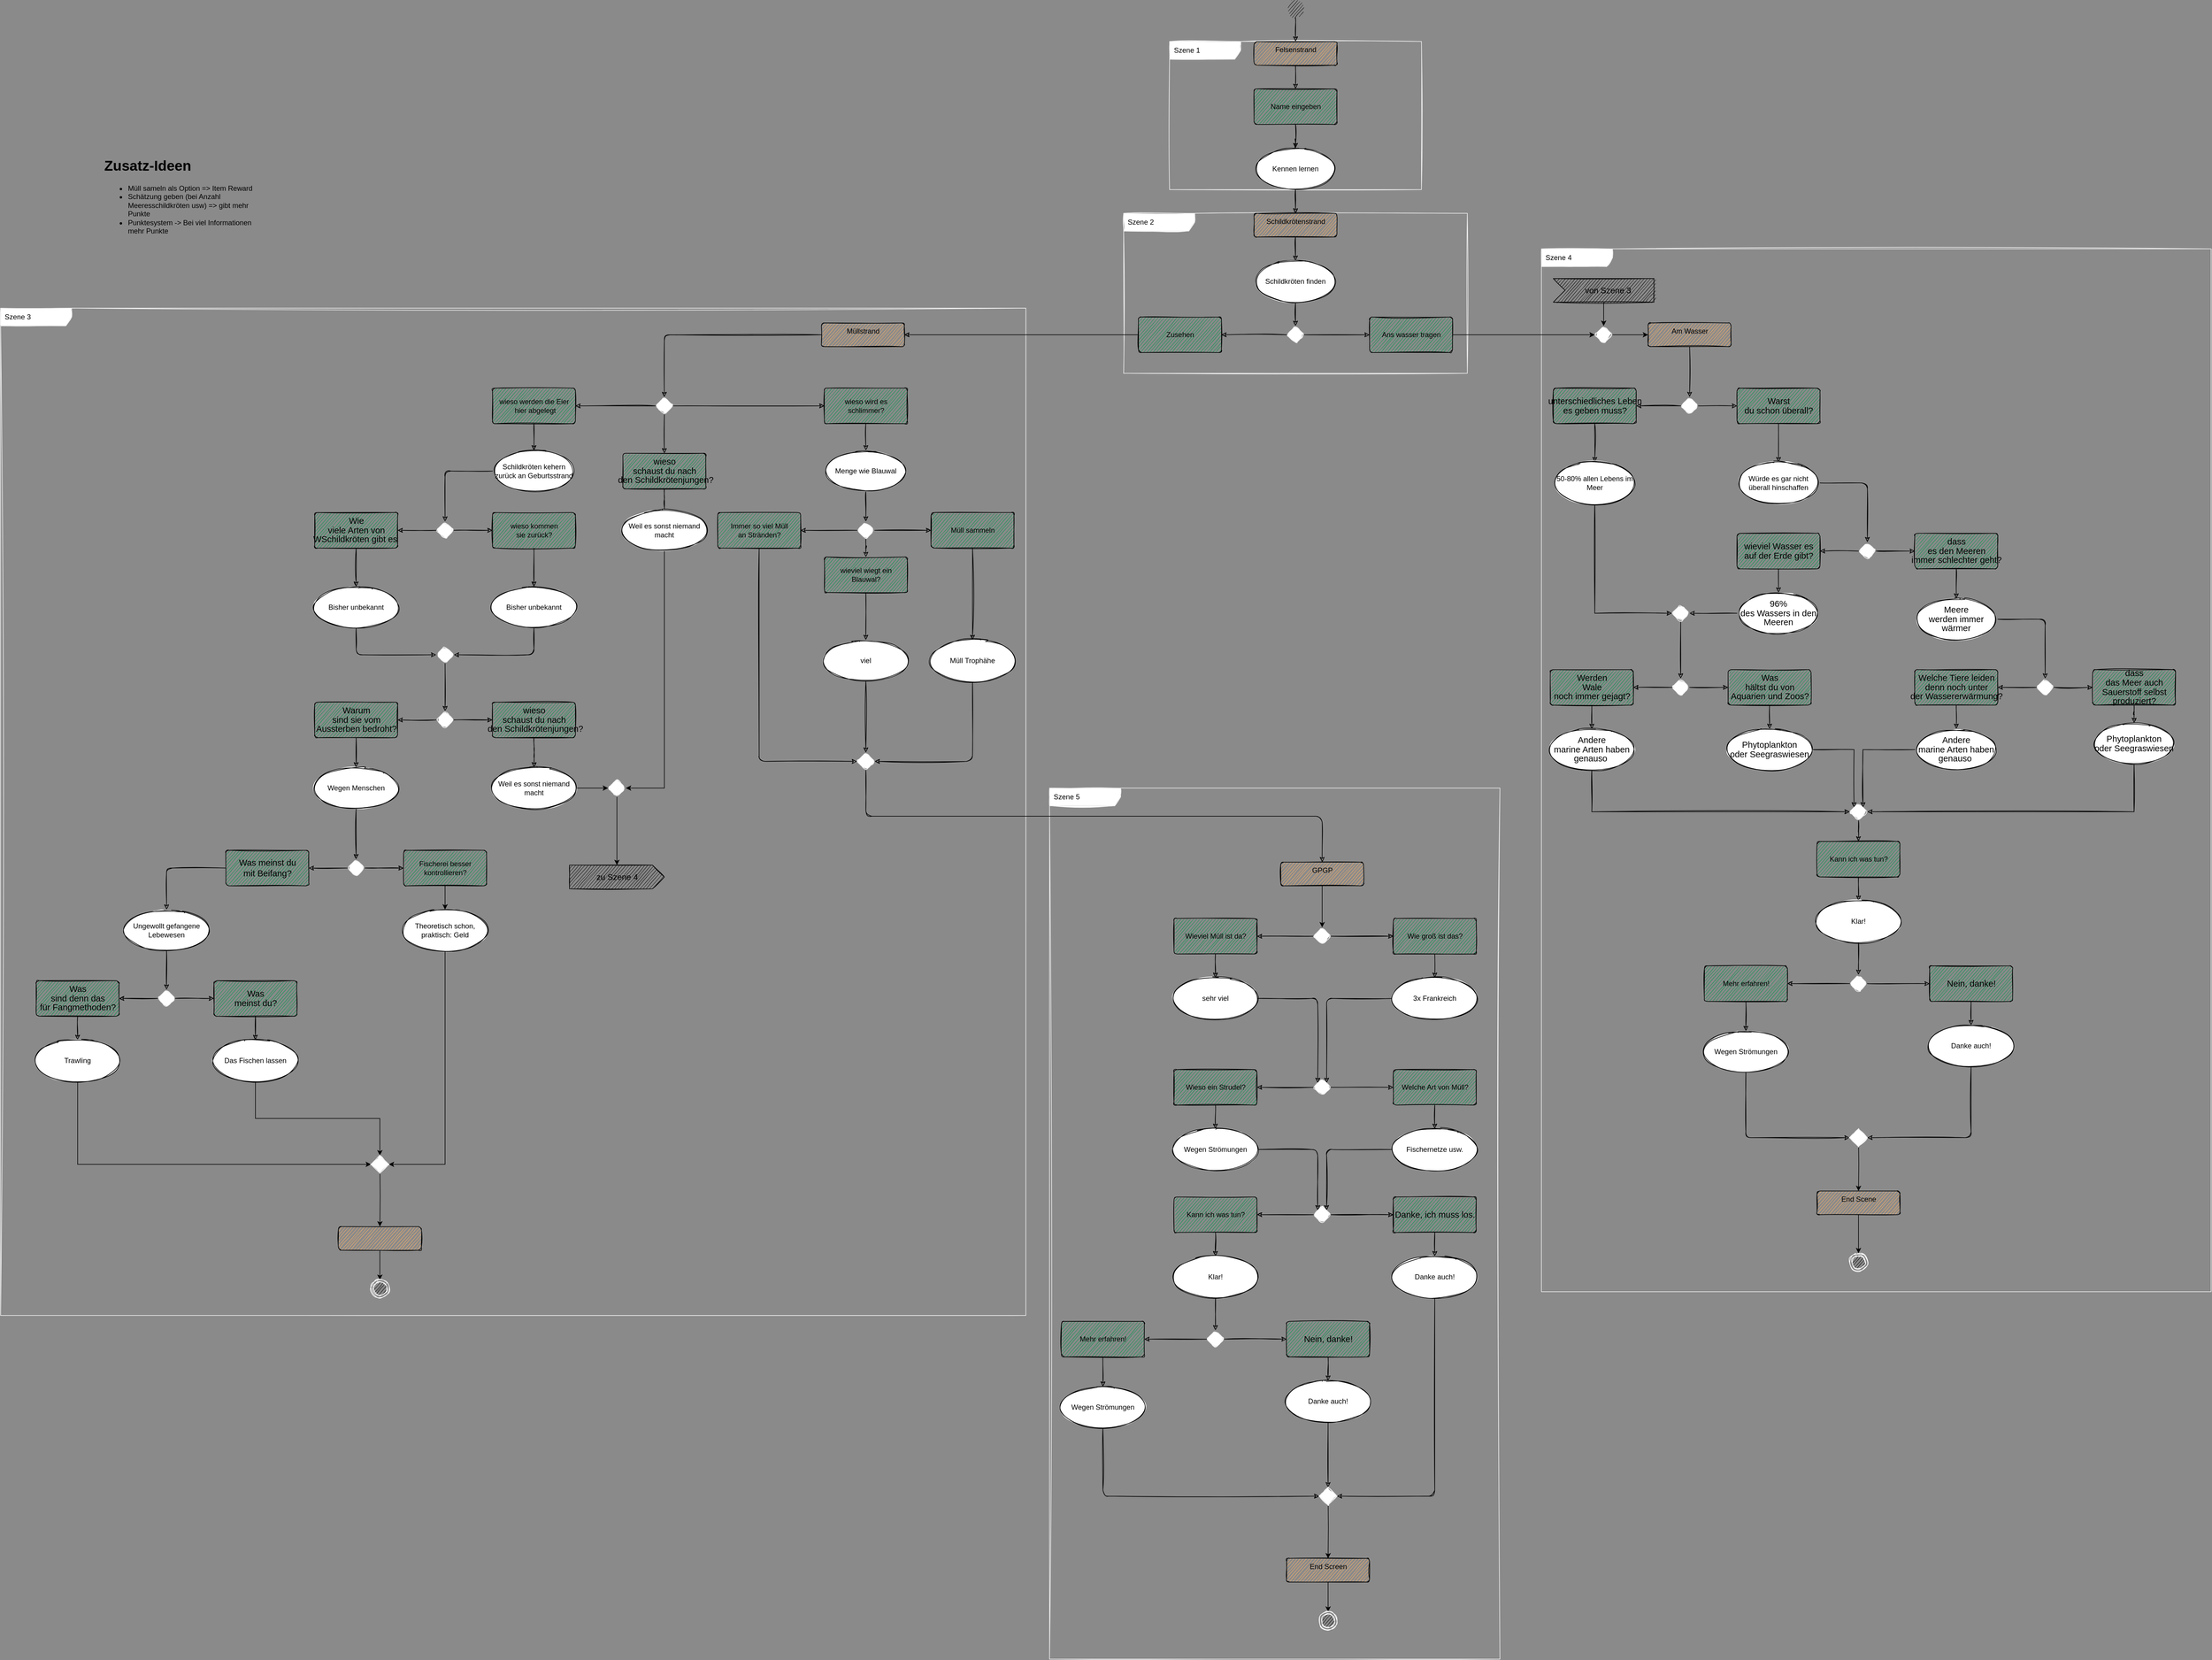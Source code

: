 <mxfile>
    <diagram id="oxPeWYvmzQ2fhBfpnkjk" name="Page-1">
        <mxGraphModel dx="4449" dy="941" grid="1" gridSize="10" guides="1" tooltips="1" connect="1" arrows="1" fold="1" page="1" pageScale="1" pageWidth="850" pageHeight="1100" background="#8A8A8A" math="0" shadow="0">
            <root>
                <mxCell id="0"/>
                <mxCell id="1" parent="0"/>
                <mxCell id="146" value="Szene 4" style="shape=umlFrame;whiteSpace=wrap;html=1;width=120;height=30;boundedLbl=1;verticalAlign=middle;align=left;spacingLeft=5;strokeColor=#F0F0F0;rounded=1;sketch=1;" parent="1" vertex="1">
                    <mxGeometry x="590" y="460" width="1130" height="1760" as="geometry"/>
                </mxCell>
                <mxCell id="249" value="Szene 5" style="shape=umlFrame;whiteSpace=wrap;html=1;width=120;height=30;boundedLbl=1;verticalAlign=middle;align=left;spacingLeft=5;strokeColor=#F0F0F0;rounded=1;sketch=1;" parent="1" vertex="1">
                    <mxGeometry x="-240" y="1370" width="760" height="1470" as="geometry"/>
                </mxCell>
                <mxCell id="148" value="Szene 3&amp;nbsp;" style="shape=umlFrame;whiteSpace=wrap;html=1;width=120;height=30;boundedLbl=1;verticalAlign=middle;align=left;spacingLeft=5;strokeColor=#F0F0F0;rounded=1;sketch=1;" parent="1" vertex="1">
                    <mxGeometry x="-2010" y="560" width="1730" height="1700" as="geometry"/>
                </mxCell>
                <mxCell id="20" value="Szene 2" style="shape=umlFrame;whiteSpace=wrap;html=1;width=120;height=30;boundedLbl=1;verticalAlign=middle;align=left;spacingLeft=5;strokeColor=#F0F0F0;rounded=1;sketch=1;" parent="1" vertex="1">
                    <mxGeometry x="-115" y="400" width="580" height="270" as="geometry"/>
                </mxCell>
                <mxCell id="18" value="Szene 1" style="shape=umlFrame;whiteSpace=wrap;html=1;width=120;height=30;boundedLbl=1;verticalAlign=middle;align=left;spacingLeft=5;strokeColor=#F0F0F0;rounded=1;sketch=1;" parent="1" vertex="1">
                    <mxGeometry x="-37.5" y="110" width="425" height="250" as="geometry"/>
                </mxCell>
                <mxCell id="13" style="edgeStyle=orthogonalEdgeStyle;orthogonalLoop=1;jettySize=auto;html=1;entryX=0.5;entryY=0;entryDx=0;entryDy=0;sketch=1;" parent="1" source="2" target="12" edge="1">
                    <mxGeometry relative="1" as="geometry"/>
                </mxCell>
                <mxCell id="2" value="" style="ellipse;fillColor=#000000;strokeColor=none;rounded=1;sketch=1;" parent="1" vertex="1">
                    <mxGeometry x="160" y="40" width="30" height="30" as="geometry"/>
                </mxCell>
                <mxCell id="9" style="edgeStyle=orthogonalEdgeStyle;orthogonalLoop=1;jettySize=auto;html=1;sketch=1;" parent="1" source="4" target="8" edge="1">
                    <mxGeometry relative="1" as="geometry"/>
                </mxCell>
                <mxCell id="4" value="Name eingeben" style="html=1;align=center;verticalAlign=middle;absoluteArcSize=1;arcSize=10;dashed=0;fillColor=#00994D;rounded=1;sketch=1;" parent="1" vertex="1">
                    <mxGeometry x="105" y="190" width="140" height="60" as="geometry"/>
                </mxCell>
                <mxCell id="11" style="edgeStyle=orthogonalEdgeStyle;orthogonalLoop=1;jettySize=auto;html=1;entryX=0.5;entryY=0;entryDx=0;entryDy=0;sketch=1;" parent="1" source="8" edge="1">
                    <mxGeometry relative="1" as="geometry">
                        <mxPoint x="175" y="310" as="targetPoint"/>
                    </mxGeometry>
                </mxCell>
                <mxCell id="16" style="edgeStyle=orthogonalEdgeStyle;orthogonalLoop=1;jettySize=auto;html=1;entryX=0.5;entryY=0;entryDx=0;entryDy=0;sketch=1;" parent="1" source="8" target="15" edge="1">
                    <mxGeometry relative="1" as="geometry"/>
                </mxCell>
                <mxCell id="8" value="Kennen lernen" style="ellipse;whiteSpace=wrap;html=1;rounded=1;sketch=1;" parent="1" vertex="1">
                    <mxGeometry x="105" y="290" width="140" height="70" as="geometry"/>
                </mxCell>
                <mxCell id="14" style="edgeStyle=orthogonalEdgeStyle;orthogonalLoop=1;jettySize=auto;html=1;sketch=1;" parent="1" source="12" target="4" edge="1">
                    <mxGeometry relative="1" as="geometry"/>
                </mxCell>
                <mxCell id="12" value="Felsenstrand" style="html=1;align=center;verticalAlign=top;absoluteArcSize=1;arcSize=10;dashed=0;fillColor=#FFB366;rounded=1;sketch=1;" parent="1" vertex="1">
                    <mxGeometry x="105" y="110" width="140" height="40" as="geometry"/>
                </mxCell>
                <mxCell id="23" style="edgeStyle=orthogonalEdgeStyle;orthogonalLoop=1;jettySize=auto;html=1;sketch=1;" parent="1" source="15" target="22" edge="1">
                    <mxGeometry relative="1" as="geometry"/>
                </mxCell>
                <mxCell id="15" value="Schildkrötenstrand" style="html=1;align=center;verticalAlign=top;absoluteArcSize=1;arcSize=10;dashed=0;fillColor=#FFB366;rounded=1;sketch=1;" parent="1" vertex="1">
                    <mxGeometry x="105" y="400" width="140" height="40" as="geometry"/>
                </mxCell>
                <mxCell id="25" style="edgeStyle=orthogonalEdgeStyle;orthogonalLoop=1;jettySize=auto;html=1;entryX=0.5;entryY=0;entryDx=0;entryDy=0;sketch=1;" parent="1" source="22" target="24" edge="1">
                    <mxGeometry relative="1" as="geometry"/>
                </mxCell>
                <mxCell id="22" value="Schildkröten finden" style="ellipse;whiteSpace=wrap;html=1;rounded=1;sketch=1;" parent="1" vertex="1">
                    <mxGeometry x="105" y="480" width="140" height="70" as="geometry"/>
                </mxCell>
                <mxCell id="30" style="edgeStyle=orthogonalEdgeStyle;orthogonalLoop=1;jettySize=auto;html=1;sketch=1;" parent="1" source="24" target="28" edge="1">
                    <mxGeometry relative="1" as="geometry"/>
                </mxCell>
                <mxCell id="32" style="edgeStyle=orthogonalEdgeStyle;orthogonalLoop=1;jettySize=auto;html=1;sketch=1;" parent="1" source="24" target="31" edge="1">
                    <mxGeometry relative="1" as="geometry"/>
                </mxCell>
                <mxCell id="24" value="" style="rhombus;strokeColor=#F0F0F0;rounded=1;sketch=1;" parent="1" vertex="1">
                    <mxGeometry x="160" y="590" width="30" height="30" as="geometry"/>
                </mxCell>
                <mxCell id="34" style="edgeStyle=orthogonalEdgeStyle;orthogonalLoop=1;jettySize=auto;html=1;entryX=1;entryY=0.5;entryDx=0;entryDy=0;entryPerimeter=0;sketch=1;" parent="1" source="28" target="149" edge="1">
                    <mxGeometry relative="1" as="geometry">
                        <mxPoint x="-355" y="605" as="targetPoint"/>
                    </mxGeometry>
                </mxCell>
                <mxCell id="28" value="Zusehen" style="html=1;align=center;verticalAlign=middle;absoluteArcSize=1;arcSize=10;dashed=0;fillColor=#00994D;rounded=1;sketch=1;" parent="1" vertex="1">
                    <mxGeometry x="-90" y="575" width="140" height="60" as="geometry"/>
                </mxCell>
                <mxCell id="246" style="edgeStyle=orthogonalEdgeStyle;rounded=0;orthogonalLoop=1;jettySize=auto;html=1;entryX=0;entryY=0.5;entryDx=0;entryDy=0;" parent="1" source="31" target="244" edge="1">
                    <mxGeometry relative="1" as="geometry"/>
                </mxCell>
                <mxCell id="31" value="Ans wasser tragen" style="html=1;align=center;verticalAlign=middle;absoluteArcSize=1;arcSize=10;dashed=0;fillColor=#00994D;rounded=1;sketch=1;" parent="1" vertex="1">
                    <mxGeometry x="300" y="575" width="140" height="60" as="geometry"/>
                </mxCell>
                <mxCell id="36" style="edgeStyle=orthogonalEdgeStyle;orthogonalLoop=1;jettySize=auto;html=1;entryX=0.5;entryY=0;entryDx=0;entryDy=0;exitX=0;exitY=0.5;exitDx=0;exitDy=0;sketch=1;" parent="1" source="149" target="35" edge="1">
                    <mxGeometry relative="1" as="geometry">
                        <mxPoint x="-625" y="605" as="sourcePoint"/>
                    </mxGeometry>
                </mxCell>
                <mxCell id="38" style="edgeStyle=orthogonalEdgeStyle;orthogonalLoop=1;jettySize=auto;html=1;entryX=0;entryY=0.5;entryDx=0;entryDy=0;sketch=1;" parent="1" source="35" target="37" edge="1">
                    <mxGeometry relative="1" as="geometry"/>
                </mxCell>
                <mxCell id="40" style="edgeStyle=orthogonalEdgeStyle;orthogonalLoop=1;jettySize=auto;html=1;sketch=1;" parent="1" source="35" target="39" edge="1">
                    <mxGeometry relative="1" as="geometry"/>
                </mxCell>
                <mxCell id="122" style="edgeStyle=orthogonalEdgeStyle;orthogonalLoop=1;jettySize=auto;html=1;sketch=1;entryX=0.5;entryY=0;entryDx=0;entryDy=0;" parent="1" source="35" target="166" edge="1">
                    <mxGeometry relative="1" as="geometry">
                        <mxPoint x="-885" y="1245" as="targetPoint"/>
                    </mxGeometry>
                </mxCell>
                <mxCell id="35" value="" style="rhombus;strokeColor=#F0F0F0;rounded=1;sketch=1;" parent="1" vertex="1">
                    <mxGeometry x="-905" y="710" width="30" height="30" as="geometry"/>
                </mxCell>
                <mxCell id="43" style="edgeStyle=orthogonalEdgeStyle;orthogonalLoop=1;jettySize=auto;html=1;entryX=0.5;entryY=0;entryDx=0;entryDy=0;sketch=1;" parent="1" source="37" target="42" edge="1">
                    <mxGeometry relative="1" as="geometry"/>
                </mxCell>
                <mxCell id="37" value="wieso wird es &lt;br&gt;schlimmer?" style="html=1;align=center;verticalAlign=middle;absoluteArcSize=1;arcSize=10;dashed=0;fillColor=#00994D;rounded=1;sketch=1;" parent="1" vertex="1">
                    <mxGeometry x="-620" y="695" width="140" height="60" as="geometry"/>
                </mxCell>
                <mxCell id="96" style="edgeStyle=orthogonalEdgeStyle;orthogonalLoop=1;jettySize=auto;html=1;exitX=0.5;exitY=1;exitDx=0;exitDy=0;sketch=1;" parent="1" source="39" target="95" edge="1">
                    <mxGeometry relative="1" as="geometry"/>
                </mxCell>
                <mxCell id="39" value="wieso werden die Eier&lt;br&gt;&amp;nbsp;hier abgelegt" style="html=1;align=center;verticalAlign=middle;absoluteArcSize=1;arcSize=10;dashed=0;fillColor=#00994D;rounded=1;sketch=1;" parent="1" vertex="1">
                    <mxGeometry x="-1180" y="695" width="140" height="60" as="geometry"/>
                </mxCell>
                <mxCell id="46" style="edgeStyle=orthogonalEdgeStyle;orthogonalLoop=1;jettySize=auto;html=1;entryX=0.5;entryY=0;entryDx=0;entryDy=0;sketch=1;" parent="1" source="41" target="45" edge="1">
                    <mxGeometry relative="1" as="geometry"/>
                </mxCell>
                <mxCell id="53" value="" style="edgeStyle=orthogonalEdgeStyle;orthogonalLoop=1;jettySize=auto;html=1;sketch=1;" parent="1" source="41" target="47" edge="1">
                    <mxGeometry relative="1" as="geometry"/>
                </mxCell>
                <mxCell id="159" style="edgeStyle=orthogonalEdgeStyle;orthogonalLoop=1;jettySize=auto;html=1;entryX=0;entryY=0.5;entryDx=0;entryDy=0;sketch=1;" parent="1" source="41" target="158" edge="1">
                    <mxGeometry relative="1" as="geometry"/>
                </mxCell>
                <mxCell id="41" value="" style="rhombus;strokeColor=#F0F0F0;rounded=1;sketch=1;" parent="1" vertex="1">
                    <mxGeometry x="-565" y="920" width="30" height="30" as="geometry"/>
                </mxCell>
                <mxCell id="44" style="edgeStyle=orthogonalEdgeStyle;orthogonalLoop=1;jettySize=auto;html=1;entryX=0.5;entryY=0;entryDx=0;entryDy=0;sketch=1;" parent="1" source="42" target="41" edge="1">
                    <mxGeometry relative="1" as="geometry"/>
                </mxCell>
                <mxCell id="42" value="Menge wie Blauwal" style="ellipse;whiteSpace=wrap;html=1;rounded=1;sketch=1;" parent="1" vertex="1">
                    <mxGeometry x="-620" y="800" width="140" height="70" as="geometry"/>
                </mxCell>
                <mxCell id="52" style="edgeStyle=orthogonalEdgeStyle;orthogonalLoop=1;jettySize=auto;html=1;entryX=0.5;entryY=0;entryDx=0;entryDy=0;exitX=0.5;exitY=1;exitDx=0;exitDy=0;sketch=1;startArrow=none;" parent="1" source="182" target="150" edge="1">
                    <mxGeometry relative="1" as="geometry">
                        <mxPoint x="-535" y="1055" as="targetPoint"/>
                    </mxGeometry>
                </mxCell>
                <mxCell id="184" style="edgeStyle=orthogonalEdgeStyle;rounded=1;orthogonalLoop=1;jettySize=auto;html=1;startArrow=none;startFill=0;sketch=1;" parent="1" source="45" target="182" edge="1">
                    <mxGeometry relative="1" as="geometry"/>
                </mxCell>
                <mxCell id="45" value="wieviel wiegt ein &lt;br&gt;Blauwal?" style="html=1;align=center;verticalAlign=middle;absoluteArcSize=1;arcSize=10;dashed=0;fillColor=#00994D;rounded=1;sketch=1;" parent="1" vertex="1">
                    <mxGeometry x="-620" y="980" width="140" height="60" as="geometry"/>
                </mxCell>
                <mxCell id="57" style="edgeStyle=orthogonalEdgeStyle;orthogonalLoop=1;jettySize=auto;html=1;entryX=0;entryY=0.5;entryDx=0;entryDy=0;exitX=0.5;exitY=1;exitDx=0;exitDy=0;sketch=1;" parent="1" source="47" target="150" edge="1">
                    <mxGeometry relative="1" as="geometry">
                        <mxPoint x="-635" y="1100" as="targetPoint"/>
                    </mxGeometry>
                </mxCell>
                <mxCell id="47" value="Immer so viel Müll&lt;br&gt;an Stränden?" style="html=1;align=center;verticalAlign=middle;absoluteArcSize=1;arcSize=10;dashed=0;fillColor=#00994D;rounded=1;sketch=1;" parent="1" vertex="1">
                    <mxGeometry x="-800" y="905" width="140" height="60" as="geometry"/>
                </mxCell>
                <mxCell id="67" style="edgeStyle=orthogonalEdgeStyle;orthogonalLoop=1;jettySize=auto;html=1;entryX=0.5;entryY=0;entryDx=0;entryDy=0;exitX=0.5;exitY=1;exitDx=0;exitDy=0;sketch=1;" parent="1" source="147" target="64" edge="1">
                    <mxGeometry relative="1" as="geometry">
                        <mxPoint x="840" y="640" as="sourcePoint"/>
                    </mxGeometry>
                </mxCell>
                <mxCell id="62" style="edgeStyle=orthogonalEdgeStyle;orthogonalLoop=1;jettySize=auto;html=1;entryX=0;entryY=0.5;entryDx=0;entryDy=0;sketch=1;" parent="1" source="64" target="65" edge="1">
                    <mxGeometry relative="1" as="geometry"/>
                </mxCell>
                <mxCell id="63" style="edgeStyle=orthogonalEdgeStyle;orthogonalLoop=1;jettySize=auto;html=1;entryX=1;entryY=0.5;entryDx=0;entryDy=0;sketch=1;" parent="1" source="64" target="66" edge="1">
                    <mxGeometry relative="1" as="geometry">
                        <mxPoint x="630" y="725" as="targetPoint"/>
                    </mxGeometry>
                </mxCell>
                <mxCell id="64" value="" style="rhombus;strokeColor=#F0F0F0;rounded=1;sketch=1;" parent="1" vertex="1">
                    <mxGeometry x="825" y="710" width="30" height="30" as="geometry"/>
                </mxCell>
                <mxCell id="71" style="edgeStyle=orthogonalEdgeStyle;orthogonalLoop=1;jettySize=auto;html=1;entryX=0.5;entryY=0;entryDx=0;entryDy=0;sketch=1;" parent="1" source="65" target="70" edge="1">
                    <mxGeometry relative="1" as="geometry"/>
                </mxCell>
                <mxCell id="65" value="&lt;span lang=&quot;DE&quot; style=&quot;font-size: 11.0pt ; line-height: 107% ; font-family: &amp;#34;calibri&amp;#34; , sans-serif&quot;&gt;Warst&lt;br/&gt;du schon überall?&lt;/span&gt;" style="html=1;align=center;verticalAlign=middle;absoluteArcSize=1;arcSize=10;dashed=0;fillColor=#00994D;rounded=1;sketch=1;" parent="1" vertex="1">
                    <mxGeometry x="920" y="695" width="140" height="60" as="geometry"/>
                </mxCell>
                <mxCell id="69" style="edgeStyle=orthogonalEdgeStyle;orthogonalLoop=1;jettySize=auto;html=1;sketch=1;" parent="1" source="66" target="68" edge="1">
                    <mxGeometry relative="1" as="geometry"/>
                </mxCell>
                <mxCell id="66" value="&lt;span lang=&quot;DE&quot; style=&quot;font-size: 11.0pt ; line-height: 107% ; font-family: &amp;#34;calibri&amp;#34; , sans-serif&quot;&gt;unterschiedliches Leben &lt;br&gt;es geben muss?&lt;/span&gt;" style="html=1;align=center;verticalAlign=middle;absoluteArcSize=1;arcSize=10;dashed=0;fillColor=#00994D;rounded=1;sketch=1;" parent="1" vertex="1">
                    <mxGeometry x="610" y="695" width="140" height="60" as="geometry"/>
                </mxCell>
                <mxCell id="252" style="edgeStyle=orthogonalEdgeStyle;rounded=0;orthogonalLoop=1;jettySize=auto;html=1;entryX=0;entryY=0.5;entryDx=0;entryDy=0;exitX=0.5;exitY=1;exitDx=0;exitDy=0;sketch=1;" parent="1" source="68" target="250" edge="1">
                    <mxGeometry relative="1" as="geometry"/>
                </mxCell>
                <mxCell id="68" value="50-80% allen Lebens im Meer" style="ellipse;whiteSpace=wrap;html=1;rounded=1;sketch=1;" parent="1" vertex="1">
                    <mxGeometry x="610" y="820" width="140" height="70" as="geometry"/>
                </mxCell>
                <mxCell id="79" style="edgeStyle=orthogonalEdgeStyle;orthogonalLoop=1;jettySize=auto;html=1;entryX=0.5;entryY=0;entryDx=0;entryDy=0;sketch=1;" parent="1" source="70" target="76" edge="1">
                    <mxGeometry relative="1" as="geometry"/>
                </mxCell>
                <mxCell id="70" value="Würde es gar nicht überall hinschaffen" style="ellipse;whiteSpace=wrap;html=1;rounded=1;sketch=1;" parent="1" vertex="1">
                    <mxGeometry x="920" y="820" width="140" height="70" as="geometry"/>
                </mxCell>
                <mxCell id="74" style="edgeStyle=orthogonalEdgeStyle;orthogonalLoop=1;jettySize=auto;html=1;entryX=0;entryY=0.5;entryDx=0;entryDy=0;sketch=1;" parent="1" source="76" target="77" edge="1">
                    <mxGeometry relative="1" as="geometry"/>
                </mxCell>
                <mxCell id="75" style="edgeStyle=orthogonalEdgeStyle;orthogonalLoop=1;jettySize=auto;html=1;sketch=1;" parent="1" source="76" target="78" edge="1">
                    <mxGeometry relative="1" as="geometry"/>
                </mxCell>
                <mxCell id="76" value="" style="rhombus;strokeColor=#F0F0F0;rounded=1;sketch=1;" parent="1" vertex="1">
                    <mxGeometry x="1125" y="955" width="30" height="30" as="geometry"/>
                </mxCell>
                <mxCell id="83" style="edgeStyle=orthogonalEdgeStyle;orthogonalLoop=1;jettySize=auto;html=1;entryX=0.5;entryY=0;entryDx=0;entryDy=0;sketch=1;" parent="1" source="77" target="82" edge="1">
                    <mxGeometry relative="1" as="geometry"/>
                </mxCell>
                <mxCell id="77" value="&lt;span lang=&quot;DE&quot; style=&quot;font-size: 11.0pt ; line-height: 107% ; font-family: &amp;#34;calibri&amp;#34; , sans-serif&quot;&gt;dass&lt;br/&gt;es den Meeren &lt;br&gt;immer schlechter geht?&lt;/span&gt;" style="html=1;align=center;verticalAlign=middle;absoluteArcSize=1;arcSize=10;dashed=0;fillColor=#00994D;rounded=1;sketch=1;" parent="1" vertex="1">
                    <mxGeometry x="1220" y="940" width="140" height="60" as="geometry"/>
                </mxCell>
                <mxCell id="81" style="edgeStyle=orthogonalEdgeStyle;orthogonalLoop=1;jettySize=auto;html=1;entryX=0.5;entryY=0;entryDx=0;entryDy=0;sketch=1;" parent="1" source="78" target="80" edge="1">
                    <mxGeometry relative="1" as="geometry"/>
                </mxCell>
                <mxCell id="78" value="&lt;span lang=&quot;DE&quot; style=&quot;font-size: 11.0pt ; line-height: 107% ; font-family: &amp;#34;calibri&amp;#34; , sans-serif&quot;&gt;&lt;span lang=&quot;DE&quot; style=&quot;font-size: 11.0pt ; line-height: 107% ; font-family: &amp;#34;calibri&amp;#34; , sans-serif&quot;&gt;wieviel Wasser es &lt;br&gt;auf der Erde gibt?&lt;/span&gt;&lt;br&gt;&lt;/span&gt;" style="html=1;align=center;verticalAlign=middle;absoluteArcSize=1;arcSize=10;dashed=0;fillColor=#00994D;rounded=1;sketch=1;" parent="1" vertex="1">
                    <mxGeometry x="920" y="940" width="140" height="60" as="geometry"/>
                </mxCell>
                <mxCell id="253" style="edgeStyle=orthogonalEdgeStyle;rounded=0;sketch=1;orthogonalLoop=1;jettySize=auto;html=1;entryX=1;entryY=0.5;entryDx=0;entryDy=0;" parent="1" source="80" target="250" edge="1">
                    <mxGeometry relative="1" as="geometry"/>
                </mxCell>
                <mxCell id="80" value="&lt;span lang=&quot;DE&quot; style=&quot;font-size: 11.0pt ; line-height: 107% ; font-family: &amp;#34;calibri&amp;#34; , sans-serif&quot;&gt;96%&lt;br/&gt;des Wassers in den Meeren&lt;/span&gt;" style="ellipse;whiteSpace=wrap;html=1;rounded=1;sketch=1;" parent="1" vertex="1">
                    <mxGeometry x="920" y="1040" width="140" height="70" as="geometry"/>
                </mxCell>
                <mxCell id="90" style="edgeStyle=orthogonalEdgeStyle;orthogonalLoop=1;jettySize=auto;html=1;entryX=0.5;entryY=0;entryDx=0;entryDy=0;sketch=1;" parent="1" source="82" target="86" edge="1">
                    <mxGeometry relative="1" as="geometry"/>
                </mxCell>
                <mxCell id="82" value="&lt;span lang=&quot;DE&quot; style=&quot;font-size: 11.0pt ; line-height: 107% ; font-family: &amp;#34;calibri&amp;#34; , sans-serif&quot;&gt;&lt;span lang=&quot;DE&quot; style=&quot;font-size: 11.0pt ; line-height: 107% ; font-family: &amp;#34;calibri&amp;#34; , sans-serif&quot;&gt;Meere&lt;br/&gt;werden immer wärmer&lt;/span&gt;&lt;br&gt;&lt;/span&gt;" style="ellipse;whiteSpace=wrap;html=1;rounded=1;sketch=1;" parent="1" vertex="1">
                    <mxGeometry x="1220" y="1050" width="140" height="70" as="geometry"/>
                </mxCell>
                <mxCell id="84" style="edgeStyle=orthogonalEdgeStyle;orthogonalLoop=1;jettySize=auto;html=1;entryX=0;entryY=0.5;entryDx=0;entryDy=0;sketch=1;" parent="1" source="86" target="87" edge="1">
                    <mxGeometry relative="1" as="geometry"/>
                </mxCell>
                <mxCell id="85" style="edgeStyle=orthogonalEdgeStyle;orthogonalLoop=1;jettySize=auto;html=1;sketch=1;" parent="1" source="86" target="88" edge="1">
                    <mxGeometry relative="1" as="geometry"/>
                </mxCell>
                <mxCell id="86" value="" style="rhombus;strokeColor=#F0F0F0;rounded=1;sketch=1;" parent="1" vertex="1">
                    <mxGeometry x="1425" y="1185" width="30" height="30" as="geometry"/>
                </mxCell>
                <mxCell id="94" style="edgeStyle=orthogonalEdgeStyle;orthogonalLoop=1;jettySize=auto;html=1;entryX=0.5;entryY=0;entryDx=0;entryDy=0;sketch=1;" parent="1" source="87" target="93" edge="1">
                    <mxGeometry relative="1" as="geometry"/>
                </mxCell>
                <mxCell id="87" value="&lt;span lang=&quot;DE&quot; style=&quot;font-size: 11.0pt ; line-height: 107% ; font-family: &amp;#34;calibri&amp;#34; , sans-serif&quot;&gt;dass&lt;br/&gt;das Meer auch &lt;br&gt;Sauerstoff selbst &lt;br&gt;produziert?&lt;/span&gt;" style="html=1;align=center;verticalAlign=middle;absoluteArcSize=1;arcSize=10;dashed=0;fillColor=#00994D;rounded=1;sketch=1;" parent="1" vertex="1">
                    <mxGeometry x="1520" y="1170" width="140" height="60" as="geometry"/>
                </mxCell>
                <mxCell id="92" style="edgeStyle=orthogonalEdgeStyle;orthogonalLoop=1;jettySize=auto;html=1;sketch=1;" parent="1" source="88" target="91" edge="1">
                    <mxGeometry relative="1" as="geometry"/>
                </mxCell>
                <mxCell id="88" value="&lt;span lang=&quot;DE&quot; style=&quot;font-size: 11.0pt ; line-height: 107% ; font-family: &amp;#34;calibri&amp;#34; , sans-serif&quot;&gt;&lt;span lang=&quot;DE&quot; style=&quot;font-size: 11.0pt ; line-height: 107% ; font-family: &amp;#34;calibri&amp;#34; , sans-serif&quot;&gt;Welche Tiere leiden &lt;br&gt;denn noch unter &lt;br&gt;der Wassererwärmung?&lt;/span&gt;&lt;br&gt;&lt;/span&gt;" style="html=1;align=center;verticalAlign=middle;absoluteArcSize=1;arcSize=10;dashed=0;fillColor=#00994D;rounded=1;sketch=1;" parent="1" vertex="1">
                    <mxGeometry x="1220" y="1170" width="140" height="60" as="geometry"/>
                </mxCell>
                <mxCell id="282" style="edgeStyle=orthogonalEdgeStyle;rounded=0;sketch=1;orthogonalLoop=1;jettySize=auto;html=1;entryX=1;entryY=0;entryDx=0;entryDy=0;" parent="1" source="91" target="281" edge="1">
                    <mxGeometry relative="1" as="geometry"/>
                </mxCell>
                <mxCell id="91" value="&lt;span lang=&quot;DE&quot; style=&quot;font-size: 11.0pt ; line-height: 107% ; font-family: &amp;#34;calibri&amp;#34; , sans-serif&quot;&gt;&lt;span lang=&quot;DE&quot; style=&quot;font-size: 11.0pt ; line-height: 107% ; font-family: &amp;#34;calibri&amp;#34; , sans-serif&quot;&gt;Andere&lt;br/&gt;marine Arten haben genauso&amp;nbsp;&lt;/span&gt;&lt;br&gt;&lt;/span&gt;" style="ellipse;whiteSpace=wrap;html=1;rounded=1;sketch=1;" parent="1" vertex="1">
                    <mxGeometry x="1220" y="1270" width="140" height="70" as="geometry"/>
                </mxCell>
                <mxCell id="283" style="edgeStyle=orthogonalEdgeStyle;rounded=0;sketch=1;orthogonalLoop=1;jettySize=auto;html=1;entryX=1;entryY=0.5;entryDx=0;entryDy=0;exitX=0.5;exitY=1;exitDx=0;exitDy=0;" parent="1" source="93" target="281" edge="1">
                    <mxGeometry relative="1" as="geometry"/>
                </mxCell>
                <mxCell id="93" value="&lt;span lang=&quot;DE&quot; style=&quot;font-size: 11.0pt ; line-height: 107% ; font-family: &amp;#34;calibri&amp;#34; , sans-serif&quot;&gt;&lt;span lang=&quot;DE&quot; style=&quot;font-size: 11.0pt ; line-height: 107% ; font-family: &amp;#34;calibri&amp;#34; , sans-serif&quot;&gt;Phytoplankton&lt;br&gt;oder&amp;nbsp;&lt;/span&gt;&lt;span lang=&quot;DE&quot; style=&quot;font-size: 11.0pt ; line-height: 107% ; font-family: &amp;#34;calibri&amp;#34; , sans-serif&quot;&gt;Seegraswiesen&lt;/span&gt;&lt;br&gt;&lt;/span&gt;" style="ellipse;whiteSpace=wrap;html=1;rounded=1;sketch=1;" parent="1" vertex="1">
                    <mxGeometry x="1520" y="1260" width="140" height="70" as="geometry"/>
                </mxCell>
                <mxCell id="102" style="edgeStyle=orthogonalEdgeStyle;orthogonalLoop=1;jettySize=auto;html=1;entryX=0.5;entryY=0;entryDx=0;entryDy=0;sketch=1;" parent="1" source="95" target="99" edge="1">
                    <mxGeometry relative="1" as="geometry"/>
                </mxCell>
                <mxCell id="95" value="Schildkröten kehern zurück an Geburtsstrand" style="ellipse;whiteSpace=wrap;html=1;rounded=1;sketch=1;" parent="1" vertex="1">
                    <mxGeometry x="-1180" y="800" width="140" height="70" as="geometry"/>
                </mxCell>
                <mxCell id="97" style="edgeStyle=orthogonalEdgeStyle;orthogonalLoop=1;jettySize=auto;html=1;entryX=0;entryY=0.5;entryDx=0;entryDy=0;sketch=1;" parent="1" source="99" target="100" edge="1">
                    <mxGeometry relative="1" as="geometry"/>
                </mxCell>
                <mxCell id="98" style="edgeStyle=orthogonalEdgeStyle;orthogonalLoop=1;jettySize=auto;html=1;sketch=1;" parent="1" source="99" target="101" edge="1">
                    <mxGeometry relative="1" as="geometry"/>
                </mxCell>
                <mxCell id="99" value="" style="rhombus;strokeColor=#F0F0F0;rounded=1;sketch=1;" parent="1" vertex="1">
                    <mxGeometry x="-1275" y="920" width="30" height="30" as="geometry"/>
                </mxCell>
                <mxCell id="104" style="edgeStyle=orthogonalEdgeStyle;orthogonalLoop=1;jettySize=auto;html=1;sketch=1;" parent="1" source="100" target="103" edge="1">
                    <mxGeometry relative="1" as="geometry"/>
                </mxCell>
                <mxCell id="100" value="wieso kommen&lt;br&gt;sie zurück?" style="html=1;align=center;verticalAlign=middle;absoluteArcSize=1;arcSize=10;dashed=0;fillColor=#00994D;rounded=1;sketch=1;" parent="1" vertex="1">
                    <mxGeometry x="-1180" y="905" width="140" height="60" as="geometry"/>
                </mxCell>
                <mxCell id="106" style="edgeStyle=orthogonalEdgeStyle;orthogonalLoop=1;jettySize=auto;html=1;entryX=0.5;entryY=0;entryDx=0;entryDy=0;sketch=1;" parent="1" source="101" target="105" edge="1">
                    <mxGeometry relative="1" as="geometry"/>
                </mxCell>
                <mxCell id="101" value="&lt;span lang=&quot;DE&quot; style=&quot;font-size: 11.0pt ; line-height: 107% ; font-family: &amp;#34;calibri&amp;#34; , sans-serif&quot;&gt;Wie&lt;br/&gt;viele Arten von &lt;br&gt;WSchildkröten gibt es&amp;nbsp;&lt;/span&gt;" style="html=1;align=center;verticalAlign=middle;absoluteArcSize=1;arcSize=10;dashed=0;fillColor=#00994D;rounded=1;sketch=1;" parent="1" vertex="1">
                    <mxGeometry x="-1480" y="905" width="140" height="60" as="geometry"/>
                </mxCell>
                <mxCell id="109" style="edgeStyle=orthogonalEdgeStyle;orthogonalLoop=1;jettySize=auto;html=1;entryX=1;entryY=0.5;entryDx=0;entryDy=0;exitX=0.5;exitY=1;exitDx=0;exitDy=0;sketch=1;" parent="1" source="103" target="107" edge="1">
                    <mxGeometry relative="1" as="geometry"/>
                </mxCell>
                <mxCell id="103" value="Bisher unbekannt" style="ellipse;whiteSpace=wrap;html=1;rounded=1;sketch=1;" parent="1" vertex="1">
                    <mxGeometry x="-1180" y="1030" width="140" height="70" as="geometry"/>
                </mxCell>
                <mxCell id="108" style="edgeStyle=orthogonalEdgeStyle;orthogonalLoop=1;jettySize=auto;html=1;entryX=0;entryY=0.5;entryDx=0;entryDy=0;exitX=0.5;exitY=1;exitDx=0;exitDy=0;sketch=1;" parent="1" source="105" target="107" edge="1">
                    <mxGeometry relative="1" as="geometry"/>
                </mxCell>
                <mxCell id="105" value="Bisher unbekannt" style="ellipse;whiteSpace=wrap;html=1;rounded=1;sketch=1;" parent="1" vertex="1">
                    <mxGeometry x="-1480" y="1030" width="140" height="70" as="geometry"/>
                </mxCell>
                <mxCell id="118" style="edgeStyle=orthogonalEdgeStyle;orthogonalLoop=1;jettySize=auto;html=1;entryX=0.5;entryY=0;entryDx=0;entryDy=0;sketch=1;" parent="1" source="107" target="115" edge="1">
                    <mxGeometry relative="1" as="geometry"/>
                </mxCell>
                <mxCell id="107" value="" style="rhombus;strokeColor=#F0F0F0;rounded=1;sketch=1;" parent="1" vertex="1">
                    <mxGeometry x="-1275" y="1130" width="30" height="30" as="geometry"/>
                </mxCell>
                <mxCell id="127" style="edgeStyle=orthogonalEdgeStyle;orthogonalLoop=1;jettySize=auto;html=1;entryX=0.5;entryY=0;entryDx=0;entryDy=0;sketch=1;" parent="1" target="126" edge="1">
                    <mxGeometry relative="1" as="geometry">
                        <mxPoint x="-1110" y="1285" as="sourcePoint"/>
                    </mxGeometry>
                </mxCell>
                <mxCell id="111" value="&lt;span lang=&quot;DE&quot; style=&quot;font-size: 11.0pt ; line-height: 107% ; font-family: &amp;#34;calibri&amp;#34; , sans-serif&quot;&gt;wieso&lt;br/&gt;schaust du nach&lt;br&gt;&amp;nbsp;den Schildkrötenjungen?&lt;/span&gt;" style="html=1;align=center;verticalAlign=middle;absoluteArcSize=1;arcSize=10;dashed=0;fillColor=#00994D;rounded=1;sketch=1;" parent="1" vertex="1">
                    <mxGeometry x="-1180" y="1225" width="140" height="60" as="geometry"/>
                </mxCell>
                <mxCell id="113" style="edgeStyle=orthogonalEdgeStyle;orthogonalLoop=1;jettySize=auto;html=1;sketch=1;entryX=0;entryY=0.5;entryDx=0;entryDy=0;" parent="1" source="115" target="111" edge="1">
                    <mxGeometry relative="1" as="geometry">
                        <mxPoint x="-1160" y="1255" as="targetPoint"/>
                    </mxGeometry>
                </mxCell>
                <mxCell id="114" style="edgeStyle=orthogonalEdgeStyle;orthogonalLoop=1;jettySize=auto;html=1;sketch=1;entryX=1;entryY=0.5;entryDx=0;entryDy=0;" parent="1" source="115" target="117" edge="1">
                    <mxGeometry relative="1" as="geometry">
                        <mxPoint x="-1370" y="1240" as="targetPoint"/>
                    </mxGeometry>
                </mxCell>
                <mxCell id="115" value="" style="rhombus;strokeColor=#F0F0F0;rounded=1;sketch=1;" parent="1" vertex="1">
                    <mxGeometry x="-1275" y="1240" width="30" height="30" as="geometry"/>
                </mxCell>
                <mxCell id="125" style="edgeStyle=orthogonalEdgeStyle;orthogonalLoop=1;jettySize=auto;html=1;entryX=0.5;entryY=0;entryDx=0;entryDy=0;sketch=1;exitX=0.5;exitY=1;exitDx=0;exitDy=0;" parent="1" source="117" target="124" edge="1">
                    <mxGeometry relative="1" as="geometry">
                        <mxPoint x="-1410" y="1285" as="sourcePoint"/>
                    </mxGeometry>
                </mxCell>
                <mxCell id="117" value="&lt;span lang=&quot;DE&quot; style=&quot;font-size: 11.0pt ; line-height: 107% ; font-family: &amp;#34;calibri&amp;#34; , sans-serif&quot;&gt;Warum&lt;br/&gt;sind sie vom&lt;br&gt;Aussterben bedroht?&lt;/span&gt;" style="html=1;align=center;verticalAlign=middle;absoluteArcSize=1;arcSize=10;dashed=0;fillColor=#00994D;rounded=1;sketch=1;" parent="1" vertex="1">
                    <mxGeometry x="-1480" y="1225" width="140" height="60" as="geometry"/>
                </mxCell>
                <mxCell id="134" style="edgeStyle=orthogonalEdgeStyle;orthogonalLoop=1;jettySize=auto;html=1;entryX=0.5;entryY=0;entryDx=0;entryDy=0;sketch=1;" parent="1" source="124" target="130" edge="1">
                    <mxGeometry relative="1" as="geometry"/>
                </mxCell>
                <mxCell id="124" value="Wegen Menschen" style="ellipse;whiteSpace=wrap;html=1;rounded=1;sketch=1;" parent="1" vertex="1">
                    <mxGeometry x="-1480" y="1335" width="140" height="70" as="geometry"/>
                </mxCell>
                <mxCell id="240" style="edgeStyle=orthogonalEdgeStyle;rounded=0;orthogonalLoop=1;jettySize=auto;html=1;entryX=0;entryY=0.5;entryDx=0;entryDy=0;" parent="1" source="126" target="239" edge="1">
                    <mxGeometry relative="1" as="geometry"/>
                </mxCell>
                <mxCell id="126" value="Weil es sonst niemand macht" style="ellipse;whiteSpace=wrap;html=1;rounded=1;sketch=1;" parent="1" vertex="1">
                    <mxGeometry x="-1180" y="1335" width="140" height="70" as="geometry"/>
                </mxCell>
                <mxCell id="128" style="edgeStyle=orthogonalEdgeStyle;orthogonalLoop=1;jettySize=auto;html=1;entryX=0;entryY=0.5;entryDx=0;entryDy=0;sketch=1;" parent="1" source="130" target="131" edge="1">
                    <mxGeometry relative="1" as="geometry"/>
                </mxCell>
                <mxCell id="129" style="edgeStyle=orthogonalEdgeStyle;orthogonalLoop=1;jettySize=auto;html=1;sketch=1;" parent="1" source="130" target="132" edge="1">
                    <mxGeometry relative="1" as="geometry"/>
                </mxCell>
                <mxCell id="130" value="" style="rhombus;strokeColor=#F0F0F0;rounded=1;sketch=1;" parent="1" vertex="1">
                    <mxGeometry x="-1425" y="1490" width="30" height="30" as="geometry"/>
                </mxCell>
                <mxCell id="171" style="edgeStyle=orthogonalEdgeStyle;rounded=0;orthogonalLoop=1;jettySize=auto;html=1;entryX=1;entryY=0.5;entryDx=0;entryDy=0;exitX=0.5;exitY=1;exitDx=0;exitDy=0;" parent="1" source="173" target="168" edge="1">
                    <mxGeometry relative="1" as="geometry">
                        <mxPoint x="-1260" y="1650" as="sourcePoint"/>
                    </mxGeometry>
                </mxCell>
                <mxCell id="174" style="edgeStyle=orthogonalEdgeStyle;rounded=0;orthogonalLoop=1;jettySize=auto;html=1;" parent="1" source="131" target="173" edge="1">
                    <mxGeometry relative="1" as="geometry"/>
                </mxCell>
                <mxCell id="131" value="Fischerei besser &lt;br&gt;kontrollieren?" style="html=1;align=center;verticalAlign=middle;absoluteArcSize=1;arcSize=10;dashed=0;fillColor=#00994D;rounded=1;sketch=1;" parent="1" vertex="1">
                    <mxGeometry x="-1330" y="1475" width="140" height="60" as="geometry"/>
                </mxCell>
                <mxCell id="136" style="edgeStyle=orthogonalEdgeStyle;orthogonalLoop=1;jettySize=auto;html=1;entryX=0.5;entryY=0;entryDx=0;entryDy=0;sketch=1;" parent="1" source="132" target="135" edge="1">
                    <mxGeometry relative="1" as="geometry"/>
                </mxCell>
                <mxCell id="132" value="&lt;font face=&quot;calibri, sans-serif&quot;&gt;&lt;span style=&quot;font-size: 14.667px&quot;&gt;Was meinst du &lt;br&gt;mit Beifang?&lt;/span&gt;&lt;/font&gt;" style="html=1;align=center;verticalAlign=middle;absoluteArcSize=1;arcSize=10;dashed=0;fillColor=#00994D;rounded=1;sketch=1;" parent="1" vertex="1">
                    <mxGeometry x="-1630" y="1475" width="140" height="60" as="geometry"/>
                </mxCell>
                <mxCell id="142" style="edgeStyle=orthogonalEdgeStyle;orthogonalLoop=1;jettySize=auto;html=1;entryX=0.5;entryY=0;entryDx=0;entryDy=0;sketch=1;" parent="1" source="135" target="139" edge="1">
                    <mxGeometry relative="1" as="geometry"/>
                </mxCell>
                <mxCell id="135" value="Ungewollt gefangene Lebewesen" style="ellipse;whiteSpace=wrap;html=1;rounded=1;sketch=1;" parent="1" vertex="1">
                    <mxGeometry x="-1800" y="1575" width="140" height="70" as="geometry"/>
                </mxCell>
                <mxCell id="137" style="edgeStyle=orthogonalEdgeStyle;orthogonalLoop=1;jettySize=auto;html=1;entryX=0;entryY=0.5;entryDx=0;entryDy=0;sketch=1;" parent="1" source="139" target="140" edge="1">
                    <mxGeometry relative="1" as="geometry"/>
                </mxCell>
                <mxCell id="138" style="edgeStyle=orthogonalEdgeStyle;orthogonalLoop=1;jettySize=auto;html=1;sketch=1;" parent="1" source="139" target="141" edge="1">
                    <mxGeometry relative="1" as="geometry"/>
                </mxCell>
                <mxCell id="139" value="" style="rhombus;strokeColor=#F0F0F0;rounded=1;sketch=1;" parent="1" vertex="1">
                    <mxGeometry x="-1745" y="1710" width="30" height="30" as="geometry"/>
                </mxCell>
                <mxCell id="144" style="edgeStyle=orthogonalEdgeStyle;orthogonalLoop=1;jettySize=auto;html=1;sketch=1;" parent="1" source="140" target="143" edge="1">
                    <mxGeometry relative="1" as="geometry"/>
                </mxCell>
                <mxCell id="140" value="&lt;span lang=&quot;DE&quot; style=&quot;font-size: 11.0pt ; line-height: 107% ; font-family: &amp;#34;calibri&amp;#34; , sans-serif&quot;&gt;Was&lt;br/&gt;meinst du?&lt;/span&gt;" style="html=1;align=center;verticalAlign=middle;absoluteArcSize=1;arcSize=10;dashed=0;fillColor=#00994D;rounded=1;sketch=1;" parent="1" vertex="1">
                    <mxGeometry x="-1650" y="1695" width="140" height="60" as="geometry"/>
                </mxCell>
                <mxCell id="155" style="edgeStyle=orthogonalEdgeStyle;orthogonalLoop=1;jettySize=auto;html=1;entryX=0.5;entryY=0;entryDx=0;entryDy=0;sketch=1;" parent="1" source="141" target="145" edge="1">
                    <mxGeometry relative="1" as="geometry"/>
                </mxCell>
                <mxCell id="141" value="&lt;span lang=&quot;DE&quot; style=&quot;font-size: 11.0pt ; line-height: 107% ; font-family: &amp;#34;calibri&amp;#34; , sans-serif&quot;&gt;Was&lt;br/&gt;sind denn das &lt;br&gt;für Fangmethoden?&lt;/span&gt;" style="html=1;align=center;verticalAlign=middle;absoluteArcSize=1;arcSize=10;dashed=0;fillColor=#00994D;rounded=1;sketch=1;" parent="1" vertex="1">
                    <mxGeometry x="-1950" y="1695" width="140" height="60" as="geometry"/>
                </mxCell>
                <mxCell id="170" style="edgeStyle=orthogonalEdgeStyle;rounded=0;orthogonalLoop=1;jettySize=auto;html=1;entryX=0.5;entryY=0;entryDx=0;entryDy=0;exitX=0.5;exitY=1;exitDx=0;exitDy=0;" parent="1" source="143" target="168" edge="1">
                    <mxGeometry relative="1" as="geometry"/>
                </mxCell>
                <mxCell id="143" value="Das Fischen lassen" style="ellipse;whiteSpace=wrap;html=1;rounded=1;sketch=1;" parent="1" vertex="1">
                    <mxGeometry x="-1650" y="1795" width="140" height="70" as="geometry"/>
                </mxCell>
                <mxCell id="169" style="edgeStyle=orthogonalEdgeStyle;rounded=0;orthogonalLoop=1;jettySize=auto;html=1;entryX=0;entryY=0.5;entryDx=0;entryDy=0;exitX=0.5;exitY=1;exitDx=0;exitDy=0;" parent="1" source="145" target="168" edge="1">
                    <mxGeometry relative="1" as="geometry"/>
                </mxCell>
                <mxCell id="145" value="Trawling" style="ellipse;whiteSpace=wrap;html=1;rounded=1;sketch=1;" parent="1" vertex="1">
                    <mxGeometry x="-1950" y="1795" width="140" height="70" as="geometry"/>
                </mxCell>
                <mxCell id="147" value="Am Wasser" style="html=1;align=center;verticalAlign=top;absoluteArcSize=1;arcSize=10;dashed=0;fillColor=#FFB366;rounded=1;sketch=1;" parent="1" vertex="1">
                    <mxGeometry x="770" y="585" width="140" height="40" as="geometry"/>
                </mxCell>
                <mxCell id="149" value="Müllstrand" style="html=1;align=center;verticalAlign=top;absoluteArcSize=1;arcSize=10;dashed=0;fillColor=#FFB366;rounded=1;sketch=1;" parent="1" vertex="1">
                    <mxGeometry x="-625" y="585" width="140" height="40" as="geometry"/>
                </mxCell>
                <mxCell id="152" style="edgeStyle=orthogonalEdgeStyle;orthogonalLoop=1;jettySize=auto;html=1;entryX=0.5;entryY=0;entryDx=0;entryDy=0;sketch=1;exitX=0.5;exitY=1;exitDx=0;exitDy=0;" parent="1" source="150" target="151" edge="1">
                    <mxGeometry relative="1" as="geometry"/>
                </mxCell>
                <mxCell id="150" value="" style="rhombus;strokeColor=#F0F0F0;rounded=1;sketch=1;" parent="1" vertex="1">
                    <mxGeometry x="-565" y="1310" width="30" height="30" as="geometry"/>
                </mxCell>
                <mxCell id="180" style="edgeStyle=orthogonalEdgeStyle;rounded=0;orthogonalLoop=1;jettySize=auto;html=1;entryX=0.5;entryY=0;entryDx=0;entryDy=0;exitX=0.5;exitY=1;exitDx=0;exitDy=0;" parent="1" source="151" target="179" edge="1">
                    <mxGeometry relative="1" as="geometry">
                        <mxPoint x="220" y="1550" as="sourcePoint"/>
                    </mxGeometry>
                </mxCell>
                <mxCell id="151" value="GPGP" style="html=1;align=center;verticalAlign=top;absoluteArcSize=1;arcSize=10;dashed=0;fillColor=#FFB366;rounded=1;sketch=1;" parent="1" vertex="1">
                    <mxGeometry x="150" y="1495" width="140" height="40" as="geometry"/>
                </mxCell>
                <mxCell id="156" value="&lt;h1&gt;Zusatz-Ideen&lt;/h1&gt;&lt;p&gt;&lt;/p&gt;&lt;ul&gt;&lt;li&gt;Müll sameln als Option =&amp;gt; Item Reward&lt;/li&gt;&lt;li&gt;Schätzung geben (bei Anzahl Meeresschildkröten usw) =&amp;gt; gibt mehr Punkte&lt;/li&gt;&lt;li&gt;Punktesystem -&amp;gt; Bei viel Informationen mehr Punkte&lt;/li&gt;&lt;/ul&gt;&lt;p&gt;&lt;/p&gt;" style="text;html=1;strokeColor=none;fillColor=none;spacing=5;spacingTop=-20;whiteSpace=wrap;overflow=hidden;rounded=1;sketch=1;" parent="1" vertex="1">
                    <mxGeometry x="-1840" y="300" width="270" height="220" as="geometry"/>
                </mxCell>
                <mxCell id="163" style="edgeStyle=orthogonalEdgeStyle;orthogonalLoop=1;jettySize=auto;html=1;entryX=0.5;entryY=0;entryDx=0;entryDy=0;sketch=1;" parent="1" source="158" target="161" edge="1">
                    <mxGeometry relative="1" as="geometry"/>
                </mxCell>
                <mxCell id="158" value="Müll sammeln" style="html=1;align=center;verticalAlign=middle;absoluteArcSize=1;arcSize=10;dashed=0;fillColor=#00994D;rounded=1;sketch=1;" parent="1" vertex="1">
                    <mxGeometry x="-440" y="905" width="140" height="60" as="geometry"/>
                </mxCell>
                <mxCell id="162" style="edgeStyle=orthogonalEdgeStyle;orthogonalLoop=1;jettySize=auto;html=1;exitX=0.5;exitY=1;exitDx=0;exitDy=0;sketch=1;entryX=1;entryY=0.5;entryDx=0;entryDy=0;" parent="1" source="161" target="150" edge="1">
                    <mxGeometry relative="1" as="geometry">
                        <mxPoint x="-530" y="1325" as="targetPoint"/>
                    </mxGeometry>
                </mxCell>
                <mxCell id="161" value="Müll Trophähe" style="ellipse;whiteSpace=wrap;html=1;rounded=1;sketch=1;" parent="1" vertex="1">
                    <mxGeometry x="-440" y="1120" width="140" height="70" as="geometry"/>
                </mxCell>
                <mxCell id="165" style="edgeStyle=orthogonalEdgeStyle;orthogonalLoop=1;jettySize=auto;html=1;sketch=1;" parent="1" source="166" edge="1">
                    <mxGeometry relative="1" as="geometry">
                        <mxPoint x="-890" y="920" as="targetPoint"/>
                    </mxGeometry>
                </mxCell>
                <mxCell id="166" value="&lt;span lang=&quot;DE&quot; style=&quot;font-size: 11.0pt ; line-height: 107% ; font-family: &amp;#34;calibri&amp;#34; , sans-serif&quot;&gt;wieso&lt;br/&gt;schaust du nach&lt;br&gt;&amp;nbsp;den Schildkrötenjungen?&lt;/span&gt;" style="html=1;align=center;verticalAlign=middle;absoluteArcSize=1;arcSize=10;dashed=0;fillColor=#00994D;rounded=1;sketch=1;" parent="1" vertex="1">
                    <mxGeometry x="-960" y="805" width="140" height="60" as="geometry"/>
                </mxCell>
                <mxCell id="242" style="edgeStyle=orthogonalEdgeStyle;rounded=0;orthogonalLoop=1;jettySize=auto;html=1;entryX=1;entryY=0.5;entryDx=0;entryDy=0;" parent="1" source="167" target="239" edge="1">
                    <mxGeometry relative="1" as="geometry"/>
                </mxCell>
                <mxCell id="167" value="Weil es sonst niemand macht" style="ellipse;whiteSpace=wrap;html=1;rounded=1;sketch=1;" parent="1" vertex="1">
                    <mxGeometry x="-960" y="900" width="140" height="70" as="geometry"/>
                </mxCell>
                <mxCell id="176" style="edgeStyle=orthogonalEdgeStyle;rounded=0;orthogonalLoop=1;jettySize=auto;html=1;entryX=0.5;entryY=0;entryDx=0;entryDy=0;" parent="1" target="175" edge="1">
                    <mxGeometry relative="1" as="geometry">
                        <mxPoint x="-1370" y="2005" as="sourcePoint"/>
                    </mxGeometry>
                </mxCell>
                <mxCell id="168" value="" style="rhombus;strokeColor=#F0F0F0;rounded=1;sketch=1;arcSize=0;" parent="1" vertex="1">
                    <mxGeometry x="-1385" y="1990" width="30" height="30" as="geometry"/>
                </mxCell>
                <mxCell id="173" value="Theoretisch schon,&lt;br&gt;praktisch: Geld" style="ellipse;whiteSpace=wrap;html=1;rounded=1;sketch=1;" parent="1" vertex="1">
                    <mxGeometry x="-1330" y="1575" width="140" height="70" as="geometry"/>
                </mxCell>
                <mxCell id="178" style="edgeStyle=orthogonalEdgeStyle;rounded=0;orthogonalLoop=1;jettySize=auto;html=1;entryX=0.5;entryY=0;entryDx=0;entryDy=0;" parent="1" source="175" target="177" edge="1">
                    <mxGeometry relative="1" as="geometry"/>
                </mxCell>
                <mxCell id="175" value="&amp;nbsp;" style="html=1;align=center;verticalAlign=top;absoluteArcSize=1;arcSize=10;dashed=0;fillColor=#FFB366;rounded=1;sketch=1;" parent="1" vertex="1">
                    <mxGeometry x="-1440" y="2110" width="140" height="40" as="geometry"/>
                </mxCell>
                <mxCell id="177" value="" style="ellipse;html=1;shape=endState;fillColor=#000000;sketch=1;strokeColor=#FFFFFF;" parent="1" vertex="1">
                    <mxGeometry x="-1385" y="2200" width="30" height="30" as="geometry"/>
                </mxCell>
                <mxCell id="187" style="edgeStyle=orthogonalEdgeStyle;rounded=1;sketch=1;orthogonalLoop=1;jettySize=auto;html=1;entryX=1;entryY=0.5;entryDx=0;entryDy=0;startArrow=none;startFill=0;" parent="1" source="179" target="186" edge="1">
                    <mxGeometry relative="1" as="geometry"/>
                </mxCell>
                <mxCell id="188" style="edgeStyle=orthogonalEdgeStyle;rounded=1;sketch=1;orthogonalLoop=1;jettySize=auto;html=1;entryX=0;entryY=0.5;entryDx=0;entryDy=0;startArrow=none;startFill=0;" parent="1" source="179" target="185" edge="1">
                    <mxGeometry relative="1" as="geometry"/>
                </mxCell>
                <mxCell id="179" value="" style="rhombus;strokeColor=#F0F0F0;rounded=1;sketch=1;" parent="1" vertex="1">
                    <mxGeometry x="205" y="1605" width="30" height="30" as="geometry"/>
                </mxCell>
                <mxCell id="182" value="viel" style="ellipse;whiteSpace=wrap;html=1;rounded=1;sketch=1;" parent="1" vertex="1">
                    <mxGeometry x="-620" y="1120" width="140" height="70" as="geometry"/>
                </mxCell>
                <mxCell id="192" style="edgeStyle=orthogonalEdgeStyle;rounded=1;sketch=1;orthogonalLoop=1;jettySize=auto;html=1;startArrow=none;startFill=0;" parent="1" source="185" target="191" edge="1">
                    <mxGeometry relative="1" as="geometry"/>
                </mxCell>
                <mxCell id="185" value="Wie groß ist das?" style="html=1;align=center;verticalAlign=middle;absoluteArcSize=1;arcSize=10;dashed=0;fillColor=#00994D;rounded=1;sketch=1;" parent="1" vertex="1">
                    <mxGeometry x="340" y="1590" width="140" height="60" as="geometry"/>
                </mxCell>
                <mxCell id="190" style="edgeStyle=orthogonalEdgeStyle;rounded=1;sketch=1;orthogonalLoop=1;jettySize=auto;html=1;startArrow=none;startFill=0;" parent="1" source="186" target="189" edge="1">
                    <mxGeometry relative="1" as="geometry"/>
                </mxCell>
                <mxCell id="186" value="Wieviel Müll ist da?" style="html=1;align=center;verticalAlign=middle;absoluteArcSize=1;arcSize=10;dashed=0;fillColor=#00994D;rounded=1;sketch=1;" parent="1" vertex="1">
                    <mxGeometry x="-30" y="1590" width="140" height="60" as="geometry"/>
                </mxCell>
                <mxCell id="204" style="edgeStyle=orthogonalEdgeStyle;rounded=1;sketch=1;orthogonalLoop=1;jettySize=auto;html=1;entryX=0;entryY=0;entryDx=0;entryDy=0;startArrow=none;startFill=0;" parent="1" source="189" target="195" edge="1">
                    <mxGeometry relative="1" as="geometry"/>
                </mxCell>
                <mxCell id="189" value="sehr viel" style="ellipse;whiteSpace=wrap;html=1;rounded=1;sketch=1;" parent="1" vertex="1">
                    <mxGeometry x="-30" y="1690" width="140" height="70" as="geometry"/>
                </mxCell>
                <mxCell id="205" style="edgeStyle=orthogonalEdgeStyle;rounded=1;sketch=1;orthogonalLoop=1;jettySize=auto;html=1;entryX=1;entryY=0;entryDx=0;entryDy=0;startArrow=none;startFill=0;" parent="1" source="191" target="195" edge="1">
                    <mxGeometry relative="1" as="geometry"/>
                </mxCell>
                <mxCell id="191" value="3x Frankreich" style="ellipse;whiteSpace=wrap;html=1;rounded=1;sketch=1;" parent="1" vertex="1">
                    <mxGeometry x="340" y="1690" width="140" height="70" as="geometry"/>
                </mxCell>
                <mxCell id="193" style="edgeStyle=orthogonalEdgeStyle;rounded=1;sketch=1;orthogonalLoop=1;jettySize=auto;html=1;entryX=1;entryY=0.5;entryDx=0;entryDy=0;startArrow=none;startFill=0;" parent="1" source="195" target="199" edge="1">
                    <mxGeometry relative="1" as="geometry"/>
                </mxCell>
                <mxCell id="194" style="edgeStyle=orthogonalEdgeStyle;rounded=1;sketch=1;orthogonalLoop=1;jettySize=auto;html=1;entryX=0;entryY=0.5;entryDx=0;entryDy=0;startArrow=none;startFill=0;" parent="1" source="195" target="197" edge="1">
                    <mxGeometry relative="1" as="geometry"/>
                </mxCell>
                <mxCell id="195" value="" style="rhombus;strokeColor=#F0F0F0;rounded=1;sketch=1;" parent="1" vertex="1">
                    <mxGeometry x="205" y="1860" width="30" height="30" as="geometry"/>
                </mxCell>
                <mxCell id="196" style="edgeStyle=orthogonalEdgeStyle;rounded=1;sketch=1;orthogonalLoop=1;jettySize=auto;html=1;startArrow=none;startFill=0;" parent="1" source="197" target="201" edge="1">
                    <mxGeometry relative="1" as="geometry"/>
                </mxCell>
                <mxCell id="197" value="Welche Art von Müll?" style="html=1;align=center;verticalAlign=middle;absoluteArcSize=1;arcSize=10;dashed=0;fillColor=#00994D;rounded=1;sketch=1;" parent="1" vertex="1">
                    <mxGeometry x="340" y="1845" width="140" height="60" as="geometry"/>
                </mxCell>
                <mxCell id="198" style="edgeStyle=orthogonalEdgeStyle;rounded=1;sketch=1;orthogonalLoop=1;jettySize=auto;html=1;startArrow=none;startFill=0;" parent="1" source="199" target="200" edge="1">
                    <mxGeometry relative="1" as="geometry"/>
                </mxCell>
                <mxCell id="199" value="Wieso ein Strudel?" style="html=1;align=center;verticalAlign=middle;absoluteArcSize=1;arcSize=10;dashed=0;fillColor=#00994D;rounded=1;sketch=1;" parent="1" vertex="1">
                    <mxGeometry x="-30" y="1845" width="140" height="60" as="geometry"/>
                </mxCell>
                <mxCell id="216" style="edgeStyle=orthogonalEdgeStyle;rounded=1;sketch=1;orthogonalLoop=1;jettySize=auto;html=1;entryX=0;entryY=0;entryDx=0;entryDy=0;startArrow=none;startFill=0;" parent="1" source="200" target="209" edge="1">
                    <mxGeometry relative="1" as="geometry"/>
                </mxCell>
                <mxCell id="200" value="Wegen Strömungen" style="ellipse;whiteSpace=wrap;html=1;rounded=1;sketch=1;" parent="1" vertex="1">
                    <mxGeometry x="-30" y="1945" width="140" height="70" as="geometry"/>
                </mxCell>
                <mxCell id="217" style="edgeStyle=orthogonalEdgeStyle;rounded=1;sketch=1;orthogonalLoop=1;jettySize=auto;html=1;entryX=1;entryY=0;entryDx=0;entryDy=0;startArrow=none;startFill=0;" parent="1" source="201" target="209" edge="1">
                    <mxGeometry relative="1" as="geometry"/>
                </mxCell>
                <mxCell id="201" value="Fischernetze usw." style="ellipse;whiteSpace=wrap;html=1;rounded=1;sketch=1;" parent="1" vertex="1">
                    <mxGeometry x="340" y="1945" width="140" height="70" as="geometry"/>
                </mxCell>
                <mxCell id="207" style="edgeStyle=orthogonalEdgeStyle;rounded=1;sketch=1;orthogonalLoop=1;jettySize=auto;html=1;entryX=1;entryY=0.5;entryDx=0;entryDy=0;startArrow=none;startFill=0;" parent="1" source="209" target="213" edge="1">
                    <mxGeometry relative="1" as="geometry"/>
                </mxCell>
                <mxCell id="208" style="edgeStyle=orthogonalEdgeStyle;rounded=1;sketch=1;orthogonalLoop=1;jettySize=auto;html=1;entryX=0;entryY=0.5;entryDx=0;entryDy=0;startArrow=none;startFill=0;" parent="1" source="209" target="211" edge="1">
                    <mxGeometry relative="1" as="geometry"/>
                </mxCell>
                <mxCell id="209" value="" style="rhombus;strokeColor=#F0F0F0;rounded=1;sketch=1;" parent="1" vertex="1">
                    <mxGeometry x="205" y="2075" width="30" height="30" as="geometry"/>
                </mxCell>
                <mxCell id="210" style="edgeStyle=orthogonalEdgeStyle;rounded=1;sketch=1;orthogonalLoop=1;jettySize=auto;html=1;startArrow=none;startFill=0;" parent="1" source="211" target="215" edge="1">
                    <mxGeometry relative="1" as="geometry"/>
                </mxCell>
                <mxCell id="211" value="&lt;span lang=&quot;DE&quot; style=&quot;font-size: 11.0pt ; line-height: 107% ; font-family: &amp;#34;calibri&amp;#34; , sans-serif&quot;&gt;Danke, ich muss los.&lt;/span&gt;" style="html=1;align=center;verticalAlign=middle;absoluteArcSize=1;arcSize=10;dashed=0;fillColor=#00994D;rounded=1;sketch=1;" parent="1" vertex="1">
                    <mxGeometry x="340" y="2060" width="140" height="60" as="geometry"/>
                </mxCell>
                <mxCell id="212" style="edgeStyle=orthogonalEdgeStyle;rounded=1;sketch=1;orthogonalLoop=1;jettySize=auto;html=1;startArrow=none;startFill=0;" parent="1" source="213" target="214" edge="1">
                    <mxGeometry relative="1" as="geometry"/>
                </mxCell>
                <mxCell id="213" value="Kann ich was tun?" style="html=1;align=center;verticalAlign=middle;absoluteArcSize=1;arcSize=10;dashed=0;fillColor=#00994D;rounded=1;sketch=1;" parent="1" vertex="1">
                    <mxGeometry x="-30" y="2060" width="140" height="60" as="geometry"/>
                </mxCell>
                <mxCell id="228" style="edgeStyle=orthogonalEdgeStyle;rounded=1;sketch=1;orthogonalLoop=1;jettySize=auto;html=1;entryX=0.5;entryY=0;entryDx=0;entryDy=0;startArrow=none;startFill=0;" parent="1" source="214" target="221" edge="1">
                    <mxGeometry relative="1" as="geometry"/>
                </mxCell>
                <mxCell id="214" value="Klar!" style="ellipse;whiteSpace=wrap;html=1;rounded=1;sketch=1;" parent="1" vertex="1">
                    <mxGeometry x="-30" y="2160" width="140" height="70" as="geometry"/>
                </mxCell>
                <mxCell id="236" style="edgeStyle=orthogonalEdgeStyle;rounded=1;sketch=1;orthogonalLoop=1;jettySize=auto;html=1;entryX=1;entryY=0.5;entryDx=0;entryDy=0;startArrow=none;startFill=0;exitX=0.5;exitY=1;exitDx=0;exitDy=0;" parent="1" source="215" target="230" edge="1">
                    <mxGeometry relative="1" as="geometry"/>
                </mxCell>
                <mxCell id="215" value="Danke auch!" style="ellipse;whiteSpace=wrap;html=1;rounded=1;sketch=1;" parent="1" vertex="1">
                    <mxGeometry x="340" y="2160" width="140" height="70" as="geometry"/>
                </mxCell>
                <mxCell id="219" style="edgeStyle=orthogonalEdgeStyle;rounded=1;sketch=1;orthogonalLoop=1;jettySize=auto;html=1;entryX=1;entryY=0.5;entryDx=0;entryDy=0;startArrow=none;startFill=0;" parent="1" source="221" target="225" edge="1">
                    <mxGeometry relative="1" as="geometry">
                        <mxPoint x="-70" y="2300" as="targetPoint"/>
                    </mxGeometry>
                </mxCell>
                <mxCell id="220" style="edgeStyle=orthogonalEdgeStyle;rounded=1;sketch=1;orthogonalLoop=1;jettySize=auto;html=1;entryX=0;entryY=0.5;entryDx=0;entryDy=0;startArrow=none;startFill=0;" parent="1" source="221" target="223" edge="1">
                    <mxGeometry relative="1" as="geometry"/>
                </mxCell>
                <mxCell id="221" value="" style="rhombus;strokeColor=#F0F0F0;rounded=1;sketch=1;" parent="1" vertex="1">
                    <mxGeometry x="25" y="2285" width="30" height="30" as="geometry"/>
                </mxCell>
                <mxCell id="222" style="edgeStyle=orthogonalEdgeStyle;rounded=1;sketch=1;orthogonalLoop=1;jettySize=auto;html=1;startArrow=none;startFill=0;" parent="1" source="223" target="227" edge="1">
                    <mxGeometry relative="1" as="geometry"/>
                </mxCell>
                <mxCell id="223" value="&lt;span lang=&quot;DE&quot; style=&quot;font-size: 11.0pt ; line-height: 107% ; font-family: &amp;#34;calibri&amp;#34; , sans-serif&quot;&gt;Nein, danke!&lt;/span&gt;" style="html=1;align=center;verticalAlign=middle;absoluteArcSize=1;arcSize=10;dashed=0;fillColor=#00994D;rounded=1;sketch=1;" parent="1" vertex="1">
                    <mxGeometry x="160" y="2270" width="140" height="60" as="geometry"/>
                </mxCell>
                <mxCell id="224" style="edgeStyle=orthogonalEdgeStyle;rounded=1;sketch=1;orthogonalLoop=1;jettySize=auto;html=1;startArrow=none;startFill=0;" parent="1" source="225" target="226" edge="1">
                    <mxGeometry relative="1" as="geometry"/>
                </mxCell>
                <mxCell id="225" value="Mehr erfahren!" style="html=1;align=center;verticalAlign=middle;absoluteArcSize=1;arcSize=10;dashed=0;fillColor=#00994D;rounded=1;sketch=1;" parent="1" vertex="1">
                    <mxGeometry x="-220" y="2270" width="140" height="60" as="geometry"/>
                </mxCell>
                <mxCell id="234" style="edgeStyle=orthogonalEdgeStyle;rounded=1;sketch=1;orthogonalLoop=1;jettySize=auto;html=1;entryX=0;entryY=0.5;entryDx=0;entryDy=0;startArrow=none;startFill=0;exitX=0.5;exitY=1;exitDx=0;exitDy=0;" parent="1" source="226" target="230" edge="1">
                    <mxGeometry relative="1" as="geometry">
                        <mxPoint x="-70" y="2415" as="sourcePoint"/>
                    </mxGeometry>
                </mxCell>
                <mxCell id="226" value="Wegen Strömungen" style="ellipse;whiteSpace=wrap;html=1;rounded=1;sketch=1;" parent="1" vertex="1">
                    <mxGeometry x="-220" y="2380" width="140" height="70" as="geometry"/>
                </mxCell>
                <mxCell id="235" style="edgeStyle=orthogonalEdgeStyle;rounded=1;sketch=1;orthogonalLoop=1;jettySize=auto;html=1;entryX=0.5;entryY=0;entryDx=0;entryDy=0;startArrow=none;startFill=0;" parent="1" source="227" target="230" edge="1">
                    <mxGeometry relative="1" as="geometry"/>
                </mxCell>
                <mxCell id="227" value="Danke auch!" style="ellipse;whiteSpace=wrap;html=1;rounded=1;sketch=1;" parent="1" vertex="1">
                    <mxGeometry x="160" y="2370" width="140" height="70" as="geometry"/>
                </mxCell>
                <mxCell id="229" style="edgeStyle=orthogonalEdgeStyle;rounded=0;orthogonalLoop=1;jettySize=auto;html=1;entryX=0.5;entryY=0;entryDx=0;entryDy=0;" parent="1" target="232" edge="1">
                    <mxGeometry relative="1" as="geometry">
                        <mxPoint x="230" y="2565" as="sourcePoint"/>
                    </mxGeometry>
                </mxCell>
                <mxCell id="230" value="" style="rhombus;strokeColor=#F0F0F0;rounded=1;sketch=1;arcSize=0;" parent="1" vertex="1">
                    <mxGeometry x="215" y="2550" width="30" height="30" as="geometry"/>
                </mxCell>
                <mxCell id="231" style="edgeStyle=orthogonalEdgeStyle;rounded=0;orthogonalLoop=1;jettySize=auto;html=1;entryX=0.5;entryY=0;entryDx=0;entryDy=0;" parent="1" source="232" target="233" edge="1">
                    <mxGeometry relative="1" as="geometry"/>
                </mxCell>
                <mxCell id="232" value="End Screen" style="html=1;align=center;verticalAlign=top;absoluteArcSize=1;arcSize=10;dashed=0;fillColor=#FFB366;rounded=1;sketch=1;" parent="1" vertex="1">
                    <mxGeometry x="160" y="2670" width="140" height="40" as="geometry"/>
                </mxCell>
                <mxCell id="233" value="" style="ellipse;html=1;shape=endState;fillColor=#000000;sketch=1;strokeColor=#FFFFFF;" parent="1" vertex="1">
                    <mxGeometry x="215" y="2760" width="30" height="30" as="geometry"/>
                </mxCell>
                <mxCell id="238" value="zu Szene 4" style="html=1;shape=mxgraph.infographic.ribbonSimple;notch1=0;notch2=20;align=center;verticalAlign=middle;fontSize=14;fontStyle=0;fillColor=#080808;sketch=1;" parent="1" vertex="1">
                    <mxGeometry x="-1050" y="1500" width="160" height="40" as="geometry"/>
                </mxCell>
                <mxCell id="241" style="edgeStyle=orthogonalEdgeStyle;rounded=0;orthogonalLoop=1;jettySize=auto;html=1;" parent="1" source="239" target="238" edge="1">
                    <mxGeometry relative="1" as="geometry"/>
                </mxCell>
                <mxCell id="239" value="" style="rhombus;strokeColor=#F0F0F0;rounded=1;sketch=1;" parent="1" vertex="1">
                    <mxGeometry x="-985" y="1355" width="30" height="30" as="geometry"/>
                </mxCell>
                <mxCell id="247" style="edgeStyle=orthogonalEdgeStyle;rounded=0;orthogonalLoop=1;jettySize=auto;html=1;entryX=0.5;entryY=0;entryDx=0;entryDy=0;" parent="1" source="243" target="244" edge="1">
                    <mxGeometry relative="1" as="geometry"/>
                </mxCell>
                <mxCell id="243" value="von Szene 3" style="html=1;shape=mxgraph.infographic.ribbonSimple;notch1=20;notch2=0;align=center;verticalAlign=middle;fontSize=14;fontStyle=0;flipH=0;spacingRight=0;spacingLeft=14;sketch=1;fillColor=#000000;" parent="1" vertex="1">
                    <mxGeometry x="610" y="510" width="170" height="40" as="geometry"/>
                </mxCell>
                <mxCell id="248" style="edgeStyle=orthogonalEdgeStyle;rounded=0;orthogonalLoop=1;jettySize=auto;html=1;" parent="1" source="244" target="147" edge="1">
                    <mxGeometry relative="1" as="geometry"/>
                </mxCell>
                <mxCell id="244" value="" style="rhombus;strokeColor=#F0F0F0;rounded=1;sketch=1;arcSize=50;" parent="1" vertex="1">
                    <mxGeometry x="680" y="590" width="30" height="30" as="geometry"/>
                </mxCell>
                <mxCell id="259" style="edgeStyle=orthogonalEdgeStyle;rounded=0;sketch=1;orthogonalLoop=1;jettySize=auto;html=1;entryX=0.5;entryY=0;entryDx=0;entryDy=0;" parent="1" source="250" target="256" edge="1">
                    <mxGeometry relative="1" as="geometry"/>
                </mxCell>
                <mxCell id="250" value="" style="rhombus;strokeColor=#F0F0F0;rounded=1;sketch=1;arcSize=50;" parent="1" vertex="1">
                    <mxGeometry x="810" y="1060" width="30" height="30" as="geometry"/>
                </mxCell>
                <mxCell id="254" style="edgeStyle=orthogonalEdgeStyle;orthogonalLoop=1;jettySize=auto;html=1;entryX=0;entryY=0.5;entryDx=0;entryDy=0;sketch=1;" parent="1" source="256" target="257" edge="1">
                    <mxGeometry relative="1" as="geometry"/>
                </mxCell>
                <mxCell id="255" style="edgeStyle=orthogonalEdgeStyle;orthogonalLoop=1;jettySize=auto;html=1;sketch=1;" parent="1" source="256" target="258" edge="1">
                    <mxGeometry relative="1" as="geometry"/>
                </mxCell>
                <mxCell id="256" value="" style="rhombus;strokeColor=#F0F0F0;rounded=1;sketch=1;" parent="1" vertex="1">
                    <mxGeometry x="810" y="1185" width="30" height="30" as="geometry"/>
                </mxCell>
                <mxCell id="263" style="edgeStyle=orthogonalEdgeStyle;rounded=0;sketch=1;orthogonalLoop=1;jettySize=auto;html=1;entryX=0.5;entryY=0;entryDx=0;entryDy=0;" parent="1" source="257" target="261" edge="1">
                    <mxGeometry relative="1" as="geometry"/>
                </mxCell>
                <mxCell id="257" value="&lt;span lang=&quot;DE&quot; style=&quot;font-size: 11.0pt ; line-height: 107% ; font-family: &amp;#34;calibri&amp;#34; , sans-serif&quot;&gt;Was&lt;br/&gt;hältst du von &lt;br&gt;Aquarien und Zoos?&lt;/span&gt;" style="html=1;align=center;verticalAlign=middle;absoluteArcSize=1;arcSize=10;dashed=0;fillColor=#00994D;rounded=1;sketch=1;" parent="1" vertex="1">
                    <mxGeometry x="905" y="1170" width="140" height="60" as="geometry"/>
                </mxCell>
                <mxCell id="262" style="edgeStyle=orthogonalEdgeStyle;rounded=0;sketch=1;orthogonalLoop=1;jettySize=auto;html=1;entryX=0.5;entryY=0;entryDx=0;entryDy=0;" parent="1" source="258" target="260" edge="1">
                    <mxGeometry relative="1" as="geometry"/>
                </mxCell>
                <mxCell id="258" value="&lt;span lang=&quot;DE&quot; style=&quot;font-size: 11.0pt ; line-height: 107% ; font-family: &amp;#34;calibri&amp;#34; , sans-serif&quot;&gt;&lt;span lang=&quot;DE&quot; style=&quot;font-size: 11.0pt ; line-height: 107% ; font-family: &amp;#34;calibri&amp;#34; , sans-serif&quot;&gt;Werden&lt;br/&gt;Wale &lt;br&gt;noch immer gejagt?&lt;/span&gt;&lt;br&gt;&lt;/span&gt;" style="html=1;align=center;verticalAlign=middle;absoluteArcSize=1;arcSize=10;dashed=0;fillColor=#00994D;rounded=1;sketch=1;" parent="1" vertex="1">
                    <mxGeometry x="605" y="1170" width="140" height="60" as="geometry"/>
                </mxCell>
                <mxCell id="288" style="edgeStyle=orthogonalEdgeStyle;rounded=0;sketch=1;orthogonalLoop=1;jettySize=auto;html=1;entryX=0;entryY=0.5;entryDx=0;entryDy=0;exitX=0.5;exitY=1;exitDx=0;exitDy=0;" parent="1" source="260" target="281" edge="1">
                    <mxGeometry relative="1" as="geometry"/>
                </mxCell>
                <mxCell id="260" value="&lt;span lang=&quot;DE&quot; style=&quot;font-size: 11.0pt ; line-height: 107% ; font-family: &amp;#34;calibri&amp;#34; , sans-serif&quot;&gt;&lt;span lang=&quot;DE&quot; style=&quot;font-size: 11.0pt ; line-height: 107% ; font-family: &amp;#34;calibri&amp;#34; , sans-serif&quot;&gt;Andere&lt;br/&gt;marine Arten haben genauso&amp;nbsp;&lt;/span&gt;&lt;br&gt;&lt;/span&gt;" style="ellipse;whiteSpace=wrap;html=1;rounded=1;sketch=1;" parent="1" vertex="1">
                    <mxGeometry x="605" y="1270" width="140" height="70" as="geometry"/>
                </mxCell>
                <mxCell id="284" style="edgeStyle=orthogonalEdgeStyle;rounded=0;sketch=1;orthogonalLoop=1;jettySize=auto;html=1;entryX=0;entryY=0;entryDx=0;entryDy=0;" parent="1" source="261" target="281" edge="1">
                    <mxGeometry relative="1" as="geometry"/>
                </mxCell>
                <mxCell id="261" value="&lt;span lang=&quot;DE&quot; style=&quot;font-size: 11.0pt ; line-height: 107% ; font-family: &amp;#34;calibri&amp;#34; , sans-serif&quot;&gt;&lt;span lang=&quot;DE&quot; style=&quot;font-size: 11.0pt ; line-height: 107% ; font-family: &amp;#34;calibri&amp;#34; , sans-serif&quot;&gt;Phytoplankton&lt;br&gt;oder&amp;nbsp;&lt;/span&gt;&lt;span lang=&quot;DE&quot; style=&quot;font-size: 11.0pt ; line-height: 107% ; font-family: &amp;#34;calibri&amp;#34; , sans-serif&quot;&gt;Seegraswiesen&lt;/span&gt;&lt;br&gt;&lt;/span&gt;" style="ellipse;whiteSpace=wrap;html=1;rounded=1;sketch=1;" parent="1" vertex="1">
                    <mxGeometry x="905" y="1270" width="140" height="70" as="geometry"/>
                </mxCell>
                <mxCell id="291" style="edgeStyle=orthogonalEdgeStyle;rounded=0;sketch=1;orthogonalLoop=1;jettySize=auto;html=1;entryX=0.5;entryY=0;entryDx=0;entryDy=0;" parent="1" source="264" target="265" edge="1">
                    <mxGeometry relative="1" as="geometry"/>
                </mxCell>
                <mxCell id="264" value="Kann ich was tun?" style="html=1;align=center;verticalAlign=middle;absoluteArcSize=1;arcSize=10;dashed=0;fillColor=#00994D;rounded=1;sketch=1;" parent="1" vertex="1">
                    <mxGeometry x="1055" y="1460" width="140" height="60" as="geometry"/>
                </mxCell>
                <mxCell id="292" style="edgeStyle=orthogonalEdgeStyle;rounded=0;sketch=1;orthogonalLoop=1;jettySize=auto;html=1;entryX=0.5;entryY=0;entryDx=0;entryDy=0;" parent="1" source="265" target="269" edge="1">
                    <mxGeometry relative="1" as="geometry"/>
                </mxCell>
                <mxCell id="265" value="Klar!" style="ellipse;whiteSpace=wrap;html=1;rounded=1;sketch=1;" parent="1" vertex="1">
                    <mxGeometry x="1055" y="1560" width="140" height="70" as="geometry"/>
                </mxCell>
                <mxCell id="267" style="edgeStyle=orthogonalEdgeStyle;rounded=1;sketch=1;orthogonalLoop=1;jettySize=auto;html=1;entryX=1;entryY=0.5;entryDx=0;entryDy=0;startArrow=none;startFill=0;" parent="1" source="269" target="271" edge="1">
                    <mxGeometry relative="1" as="geometry">
                        <mxPoint x="1015" y="1700" as="targetPoint"/>
                    </mxGeometry>
                </mxCell>
                <mxCell id="268" style="edgeStyle=orthogonalEdgeStyle;rounded=1;sketch=1;orthogonalLoop=1;jettySize=auto;html=1;entryX=0;entryY=0.5;entryDx=0;entryDy=0;startArrow=none;startFill=0;" parent="1" source="269" target="270" edge="1">
                    <mxGeometry relative="1" as="geometry"/>
                </mxCell>
                <mxCell id="269" value="" style="rhombus;strokeColor=#F0F0F0;rounded=1;sketch=1;" parent="1" vertex="1">
                    <mxGeometry x="1110" y="1685" width="30" height="30" as="geometry"/>
                </mxCell>
                <mxCell id="294" style="edgeStyle=orthogonalEdgeStyle;rounded=0;sketch=1;orthogonalLoop=1;jettySize=auto;html=1;entryX=0.5;entryY=0;entryDx=0;entryDy=0;" parent="1" source="270" target="275" edge="1">
                    <mxGeometry relative="1" as="geometry"/>
                </mxCell>
                <mxCell id="270" value="&lt;span lang=&quot;DE&quot; style=&quot;font-size: 11.0pt ; line-height: 107% ; font-family: &amp;#34;calibri&amp;#34; , sans-serif&quot;&gt;Nein, danke!&lt;/span&gt;" style="html=1;align=center;verticalAlign=middle;absoluteArcSize=1;arcSize=10;dashed=0;fillColor=#00994D;rounded=1;sketch=1;" parent="1" vertex="1">
                    <mxGeometry x="1245" y="1670" width="140" height="60" as="geometry"/>
                </mxCell>
                <mxCell id="293" style="edgeStyle=orthogonalEdgeStyle;rounded=0;sketch=1;orthogonalLoop=1;jettySize=auto;html=1;entryX=0.5;entryY=0;entryDx=0;entryDy=0;" parent="1" source="271" target="273" edge="1">
                    <mxGeometry relative="1" as="geometry"/>
                </mxCell>
                <mxCell id="271" value="Mehr erfahren!" style="html=1;align=center;verticalAlign=middle;absoluteArcSize=1;arcSize=10;dashed=0;fillColor=#00994D;rounded=1;sketch=1;" parent="1" vertex="1">
                    <mxGeometry x="865" y="1670" width="140" height="60" as="geometry"/>
                </mxCell>
                <mxCell id="272" style="edgeStyle=orthogonalEdgeStyle;rounded=1;sketch=1;orthogonalLoop=1;jettySize=auto;html=1;entryX=0;entryY=0.5;entryDx=0;entryDy=0;startArrow=none;startFill=0;exitX=0.5;exitY=1;exitDx=0;exitDy=0;" parent="1" source="273" target="277" edge="1">
                    <mxGeometry relative="1" as="geometry">
                        <mxPoint x="1015" y="1815" as="sourcePoint"/>
                    </mxGeometry>
                </mxCell>
                <mxCell id="273" value="Wegen Strömungen" style="ellipse;whiteSpace=wrap;html=1;rounded=1;sketch=1;" parent="1" vertex="1">
                    <mxGeometry x="865" y="1780" width="140" height="70" as="geometry"/>
                </mxCell>
                <mxCell id="274" style="edgeStyle=orthogonalEdgeStyle;rounded=1;sketch=1;orthogonalLoop=1;jettySize=auto;html=1;entryX=1;entryY=0.5;entryDx=0;entryDy=0;startArrow=none;startFill=0;exitX=0.5;exitY=1;exitDx=0;exitDy=0;" parent="1" source="275" target="277" edge="1">
                    <mxGeometry relative="1" as="geometry"/>
                </mxCell>
                <mxCell id="275" value="Danke auch!" style="ellipse;whiteSpace=wrap;html=1;rounded=1;sketch=1;" parent="1" vertex="1">
                    <mxGeometry x="1245" y="1770" width="140" height="70" as="geometry"/>
                </mxCell>
                <mxCell id="276" style="edgeStyle=orthogonalEdgeStyle;rounded=0;orthogonalLoop=1;jettySize=auto;html=1;entryX=0.5;entryY=0;entryDx=0;entryDy=0;" parent="1" target="279" edge="1">
                    <mxGeometry relative="1" as="geometry">
                        <mxPoint x="1125" y="1960.0" as="sourcePoint"/>
                    </mxGeometry>
                </mxCell>
                <mxCell id="277" value="" style="rhombus;strokeColor=#F0F0F0;rounded=1;sketch=1;arcSize=0;" parent="1" vertex="1">
                    <mxGeometry x="1110" y="1945" width="30" height="30" as="geometry"/>
                </mxCell>
                <mxCell id="278" style="edgeStyle=orthogonalEdgeStyle;rounded=0;orthogonalLoop=1;jettySize=auto;html=1;entryX=0.5;entryY=0;entryDx=0;entryDy=0;" parent="1" source="279" target="280" edge="1">
                    <mxGeometry relative="1" as="geometry"/>
                </mxCell>
                <mxCell id="279" value="End Scene" style="html=1;align=center;verticalAlign=top;absoluteArcSize=1;arcSize=10;dashed=0;fillColor=#FFB366;rounded=1;sketch=1;" parent="1" vertex="1">
                    <mxGeometry x="1055" y="2050" width="140" height="40" as="geometry"/>
                </mxCell>
                <mxCell id="280" value="" style="ellipse;html=1;shape=endState;fillColor=#000000;sketch=1;strokeColor=#FFFFFF;" parent="1" vertex="1">
                    <mxGeometry x="1110" y="2155" width="30" height="30" as="geometry"/>
                </mxCell>
                <mxCell id="290" style="edgeStyle=orthogonalEdgeStyle;rounded=0;sketch=1;orthogonalLoop=1;jettySize=auto;html=1;entryX=0.5;entryY=0;entryDx=0;entryDy=0;" parent="1" source="281" target="264" edge="1">
                    <mxGeometry relative="1" as="geometry"/>
                </mxCell>
                <mxCell id="281" value="" style="rhombus;strokeColor=#F0F0F0;rounded=1;sketch=1;" parent="1" vertex="1">
                    <mxGeometry x="1110" y="1395" width="30" height="30" as="geometry"/>
                </mxCell>
            </root>
        </mxGraphModel>
    </diagram>
</mxfile>
